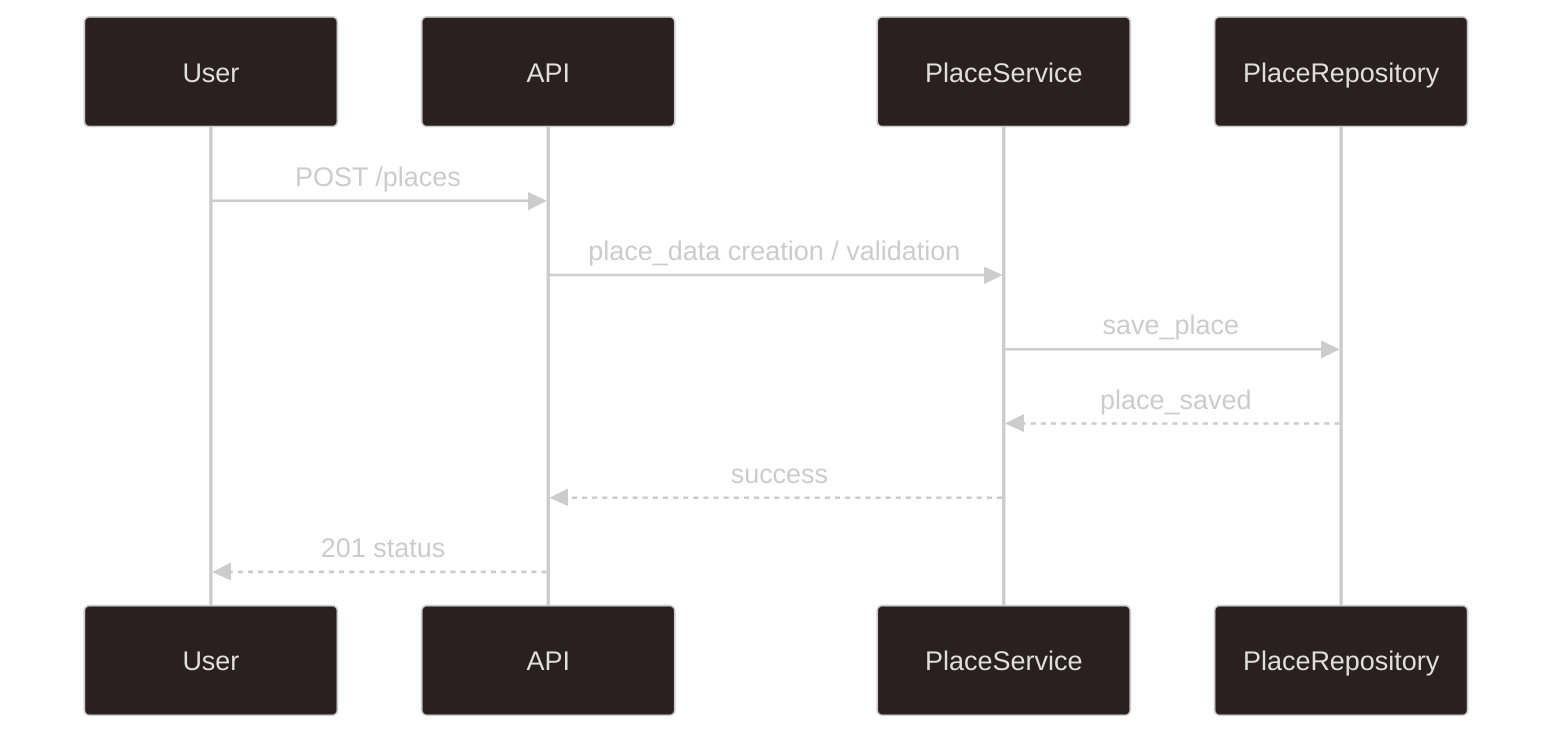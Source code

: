 ---
config:
  theme: neo-dark
---
sequenceDiagram
    participant User
    participant API
    participant PlaceService
    participant PlaceRepository

    User->>API: POST /places
    API->>PlaceService: place_data creation / validation
    PlaceService->>PlaceRepository: save_place
    PlaceRepository-->>PlaceService: place_saved
    PlaceService-->>API: success
    API-->>User: 201 status